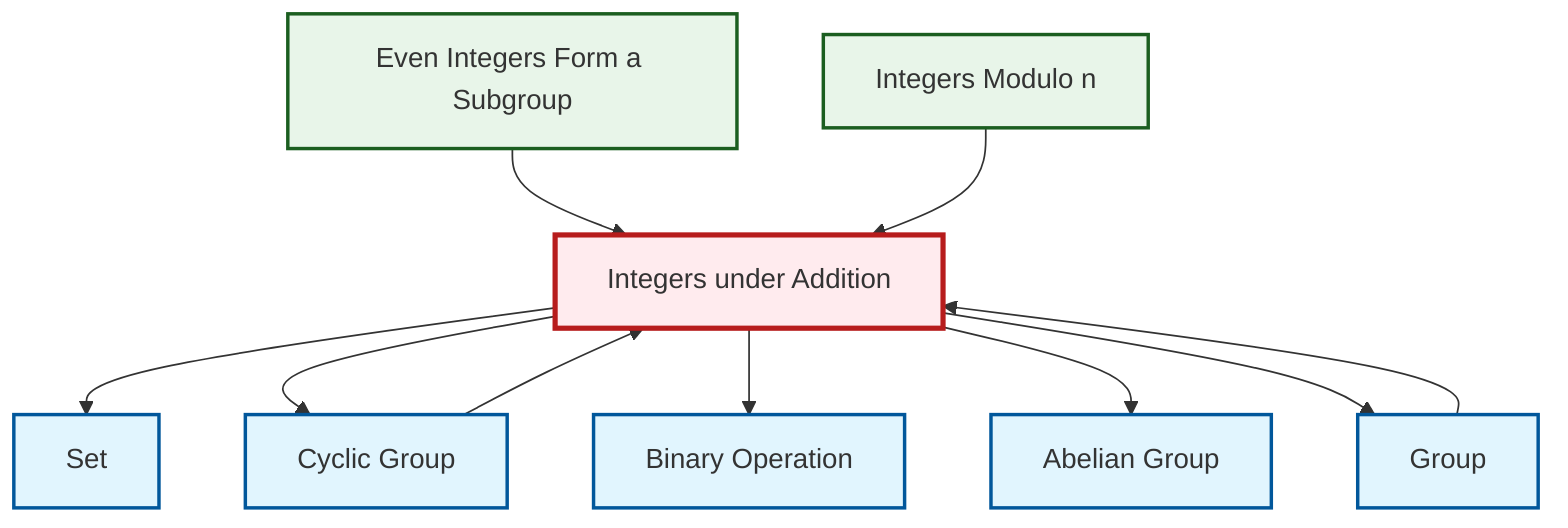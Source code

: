 graph TD
    classDef definition fill:#e1f5fe,stroke:#01579b,stroke-width:2px
    classDef theorem fill:#f3e5f5,stroke:#4a148c,stroke-width:2px
    classDef axiom fill:#fff3e0,stroke:#e65100,stroke-width:2px
    classDef example fill:#e8f5e9,stroke:#1b5e20,stroke-width:2px
    classDef current fill:#ffebee,stroke:#b71c1c,stroke-width:3px
    def-binary-operation["Binary Operation"]:::definition
    ex-integers-addition["Integers under Addition"]:::example
    ex-quotient-integers-mod-n["Integers Modulo n"]:::example
    def-cyclic-group["Cyclic Group"]:::definition
    def-set["Set"]:::definition
    ex-even-integers-subgroup["Even Integers Form a Subgroup"]:::example
    def-group["Group"]:::definition
    def-abelian-group["Abelian Group"]:::definition
    def-cyclic-group --> ex-integers-addition
    ex-integers-addition --> def-set
    ex-integers-addition --> def-cyclic-group
    ex-integers-addition --> def-binary-operation
    def-group --> ex-integers-addition
    ex-integers-addition --> def-abelian-group
    ex-even-integers-subgroup --> ex-integers-addition
    ex-integers-addition --> def-group
    ex-quotient-integers-mod-n --> ex-integers-addition
    class ex-integers-addition current